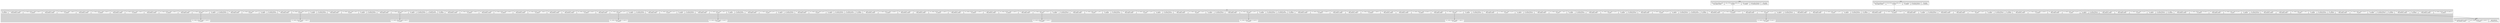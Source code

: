 digraph {
ranksep=1.5;
subgraph cluster0{
node[shape=box,style=filled,color=white];
style=filled;
color=lightgrey;
mem_iface [label="mem_iface\n(sc_interface)"];
mem_b2nb_thread_0 [label="mem_b2nb_thread_0\n(sc_thread_process)"];
mem_m_peq_0 [label="mem_m_peq_0\n(sc_object)"];
mem_LOCAL_target_socket_port_0 [label="mem_LOCAL_target_socket_port_0\n(sc_port)"];
mem_LOCAL_target_socket [label="mem_LOCAL_target_socket\n(tlm_target_socket)"];
label="mem";
}
subgraph cluster1{
node[shape=box,style=filled,color=white];
style=filled;
color=lightgrey;
lock_iface [label="lock_iface\n(sc_interface)"];
lock_b2nb_thread_0 [label="lock_b2nb_thread_0\n(sc_thread_process)"];
lock_m_peq_0 [label="lock_m_peq_0\n(sc_object)"];
lock_LOCAL_target_socket_port_0 [label="lock_LOCAL_target_socket_port_0\n(sc_port)"];
lock_LOCAL_target_socket [label="lock_LOCAL_target_socket\n(tlm_target_socket)"];
label="lock";
}
subgraph cluster2{
node[shape=box,style=filled,color=white];
style=filled;
color=lightgrey;
ppc0_behavior [label="ppc0_behavior\n(sc_thread_process)"];
ppc0_simple_initiator_socket_0_export_0 [label="ppc0_simple_initiator_socket_0_export_0\n(sc_export)"];
ppc0_simple_initiator_socket_0 [label="ppc0_simple_initiator_socket_0\n(tlm_initiator_socket)"];
label="ppc0";
}
subgraph cluster3{
node[shape=box,style=filled,color=white];
style=filled;
color=lightgrey;
noc_simple_initiator_socket_29_export_0 [label="noc_simple_initiator_socket_29_export_0\n(sc_export)"];
noc_simple_initiator_socket_29 [label="noc_simple_initiator_socket_29\n(tlm_initiator_socket)"];
noc_object_10 [label="noc_object_10\n(sc_module)"];
noc_simple_initiator_socket_28_export_0 [label="noc_simple_initiator_socket_28_export_0\n(sc_export)"];
noc_simple_initiator_socket_28 [label="noc_simple_initiator_socket_28\n(tlm_initiator_socket)"];
noc_object_9 [label="noc_object_9\n(sc_module)"];
noc_b2nb_thread_28 [label="noc_b2nb_thread_28\n(sc_thread_process)"];
noc_m_peq_28 [label="noc_m_peq_28\n(sc_object)"];
noc_simple_target_socket_28_port_0 [label="noc_simple_target_socket_28_port_0\n(sc_port)"];
noc_simple_target_socket_28 [label="noc_simple_target_socket_28\n(tlm_target_socket)"];
noc_object_8 [label="noc_object_8\n(sc_module)"];
noc_b2nb_thread_27 [label="noc_b2nb_thread_27\n(sc_thread_process)"];
noc_m_peq_27 [label="noc_m_peq_27\n(sc_object)"];
noc_simple_target_socket_27_port_0 [label="noc_simple_target_socket_27_port_0\n(sc_port)"];
noc_simple_target_socket_27 [label="noc_simple_target_socket_27\n(tlm_target_socket)"];
noc_simple_initiator_socket_27_export_0 [label="noc_simple_initiator_socket_27_export_0\n(sc_export)"];
noc_simple_initiator_socket_27 [label="noc_simple_initiator_socket_27\n(tlm_initiator_socket)"];
noc_b2nb_thread_26 [label="noc_b2nb_thread_26\n(sc_thread_process)"];
noc_m_peq_26 [label="noc_m_peq_26\n(sc_object)"];
noc_simple_target_socket_26_port_0 [label="noc_simple_target_socket_26_port_0\n(sc_port)"];
noc_simple_target_socket_26 [label="noc_simple_target_socket_26\n(tlm_target_socket)"];
noc_simple_initiator_socket_26_export_0 [label="noc_simple_initiator_socket_26_export_0\n(sc_export)"];
noc_simple_initiator_socket_26 [label="noc_simple_initiator_socket_26\n(tlm_initiator_socket)"];
noc_object_7 [label="noc_object_7\n(sc_module)"];
noc_b2nb_thread_25 [label="noc_b2nb_thread_25\n(sc_thread_process)"];
noc_m_peq_25 [label="noc_m_peq_25\n(sc_object)"];
noc_simple_target_socket_25_port_0 [label="noc_simple_target_socket_25_port_0\n(sc_port)"];
noc_simple_target_socket_25 [label="noc_simple_target_socket_25\n(tlm_target_socket)"];
noc_simple_initiator_socket_25_export_0 [label="noc_simple_initiator_socket_25_export_0\n(sc_export)"];
noc_simple_initiator_socket_25 [label="noc_simple_initiator_socket_25\n(tlm_initiator_socket)"];
noc_b2nb_thread_24 [label="noc_b2nb_thread_24\n(sc_thread_process)"];
noc_m_peq_24 [label="noc_m_peq_24\n(sc_object)"];
noc_simple_target_socket_24_port_0 [label="noc_simple_target_socket_24_port_0\n(sc_port)"];
noc_simple_target_socket_24 [label="noc_simple_target_socket_24\n(tlm_target_socket)"];
noc_simple_initiator_socket_24_export_0 [label="noc_simple_initiator_socket_24_export_0\n(sc_export)"];
noc_simple_initiator_socket_24 [label="noc_simple_initiator_socket_24\n(tlm_initiator_socket)"];
noc_object_6 [label="noc_object_6\n(sc_module)"];
noc_b2nb_thread_23 [label="noc_b2nb_thread_23\n(sc_thread_process)"];
noc_m_peq_23 [label="noc_m_peq_23\n(sc_object)"];
noc_simple_target_socket_23_port_0 [label="noc_simple_target_socket_23_port_0\n(sc_port)"];
noc_simple_target_socket_23 [label="noc_simple_target_socket_23\n(tlm_target_socket)"];
noc_simple_initiator_socket_23_export_0 [label="noc_simple_initiator_socket_23_export_0\n(sc_export)"];
noc_simple_initiator_socket_23 [label="noc_simple_initiator_socket_23\n(tlm_initiator_socket)"];
noc_b2nb_thread_22 [label="noc_b2nb_thread_22\n(sc_thread_process)"];
noc_m_peq_22 [label="noc_m_peq_22\n(sc_object)"];
noc_simple_target_socket_22 [label="noc_simple_target_socket_22\n(tlm_target_socket)"];
noc_simple_initiator_socket_22_export_0 [label="noc_simple_initiator_socket_22_export_0\n(sc_export)"];
noc_simple_initiator_socket_22 [label="noc_simple_initiator_socket_22\n(tlm_initiator_socket)"];
noc_object_5 [label="noc_object_5\n(sc_module)"];
noc_b2nb_thread_21 [label="noc_b2nb_thread_21\n(sc_thread_process)"];
noc_m_peq_21 [label="noc_m_peq_21\n(sc_object)"];
noc_simple_target_socket_21_port_0 [label="noc_simple_target_socket_21_port_0\n(sc_port)"];
noc_simple_target_socket_21 [label="noc_simple_target_socket_21\n(tlm_target_socket)"];
noc_simple_initiator_socket_21_export_0 [label="noc_simple_initiator_socket_21_export_0\n(sc_export)"];
noc_simple_initiator_socket_21 [label="noc_simple_initiator_socket_21\n(tlm_initiator_socket)"];
noc_b2nb_thread_20 [label="noc_b2nb_thread_20\n(sc_thread_process)"];
noc_m_peq_20 [label="noc_m_peq_20\n(sc_object)"];
noc_simple_target_socket_20_port_0 [label="noc_simple_target_socket_20_port_0\n(sc_port)"];
noc_simple_target_socket_20 [label="noc_simple_target_socket_20\n(tlm_target_socket)"];
noc_simple_initiator_socket_20_export_0 [label="noc_simple_initiator_socket_20_export_0\n(sc_export)"];
noc_simple_initiator_socket_20 [label="noc_simple_initiator_socket_20\n(tlm_initiator_socket)"];
noc_object_4 [label="noc_object_4\n(sc_module)"];
noc_thread_node_2 [label="noc_thread_node_2\n(sc_thread_process)"];
noc_b2nb_thread_19 [label="noc_b2nb_thread_19\n(sc_thread_process)"];
noc_m_peq_19 [label="noc_m_peq_19\n(sc_object)"];
noc_simple_target_socket_19_port_0 [label="noc_simple_target_socket_19_port_0\n(sc_port)"];
noc_simple_target_socket_19 [label="noc_simple_target_socket_19\n(tlm_target_socket)"];
noc_b2nb_thread_18 [label="noc_b2nb_thread_18\n(sc_thread_process)"];
noc_m_peq_18 [label="noc_m_peq_18\n(sc_object)"];
noc_simple_target_socket_18_port_0 [label="noc_simple_target_socket_18_port_0\n(sc_port)"];
noc_simple_target_socket_18 [label="noc_simple_target_socket_18\n(tlm_target_socket)"];
noc_b2nb_thread_17 [label="noc_b2nb_thread_17\n(sc_thread_process)"];
noc_m_peq_17 [label="noc_m_peq_17\n(sc_object)"];
noc_simple_target_socket_17_port_0 [label="noc_simple_target_socket_17_port_0\n(sc_port)"];
noc_simple_target_socket_17 [label="noc_simple_target_socket_17\n(tlm_target_socket)"];
noc_b2nb_thread_16 [label="noc_b2nb_thread_16\n(sc_thread_process)"];
noc_m_peq_16 [label="noc_m_peq_16\n(sc_object)"];
noc_simple_target_socket_16_port_0 [label="noc_simple_target_socket_16_port_0\n(sc_port)"];
noc_simple_target_socket_16 [label="noc_simple_target_socket_16\n(tlm_target_socket)"];
noc_b2nb_thread_15 [label="noc_b2nb_thread_15\n(sc_thread_process)"];
noc_m_peq_15 [label="noc_m_peq_15\n(sc_object)"];
noc_simple_target_socket_15_port_0 [label="noc_simple_target_socket_15_port_0\n(sc_port)"];
noc_simple_target_socket_15 [label="noc_simple_target_socket_15\n(tlm_target_socket)"];
noc_simple_initiator_socket_19_export_0 [label="noc_simple_initiator_socket_19_export_0\n(sc_export)"];
noc_simple_initiator_socket_19 [label="noc_simple_initiator_socket_19\n(tlm_initiator_socket)"];
noc_simple_initiator_socket_18_export_0 [label="noc_simple_initiator_socket_18_export_0\n(sc_export)"];
noc_simple_initiator_socket_18 [label="noc_simple_initiator_socket_18\n(tlm_initiator_socket)"];
noc_simple_initiator_socket_17_export_0 [label="noc_simple_initiator_socket_17_export_0\n(sc_export)"];
noc_simple_initiator_socket_17 [label="noc_simple_initiator_socket_17\n(tlm_initiator_socket)"];
noc_simple_initiator_socket_16_export_0 [label="noc_simple_initiator_socket_16_export_0\n(sc_export)"];
noc_simple_initiator_socket_16 [label="noc_simple_initiator_socket_16\n(tlm_initiator_socket)"];
noc_simple_initiator_socket_15_export_0 [label="noc_simple_initiator_socket_15_export_0\n(sc_export)"];
noc_simple_initiator_socket_15 [label="noc_simple_initiator_socket_15\n(tlm_initiator_socket)"];
noc_object_3 [label="noc_object_3\n(sc_module)"];
noc_thread_node_1 [label="noc_thread_node_1\n(sc_thread_process)"];
noc_b2nb_thread_14 [label="noc_b2nb_thread_14\n(sc_thread_process)"];
noc_m_peq_14 [label="noc_m_peq_14\n(sc_object)"];
noc_simple_target_socket_14_port_0 [label="noc_simple_target_socket_14_port_0\n(sc_port)"];
noc_simple_target_socket_14 [label="noc_simple_target_socket_14\n(tlm_target_socket)"];
noc_b2nb_thread_13 [label="noc_b2nb_thread_13\n(sc_thread_process)"];
noc_m_peq_13 [label="noc_m_peq_13\n(sc_object)"];
noc_simple_target_socket_13_port_0 [label="noc_simple_target_socket_13_port_0\n(sc_port)"];
noc_simple_target_socket_13 [label="noc_simple_target_socket_13\n(tlm_target_socket)"];
noc_b2nb_thread_12 [label="noc_b2nb_thread_12\n(sc_thread_process)"];
noc_m_peq_12 [label="noc_m_peq_12\n(sc_object)"];
noc_simple_target_socket_12_port_0 [label="noc_simple_target_socket_12_port_0\n(sc_port)"];
noc_simple_target_socket_12 [label="noc_simple_target_socket_12\n(tlm_target_socket)"];
noc_b2nb_thread_11 [label="noc_b2nb_thread_11\n(sc_thread_process)"];
noc_m_peq_11 [label="noc_m_peq_11\n(sc_object)"];
noc_simple_target_socket_11_port_0 [label="noc_simple_target_socket_11_port_0\n(sc_port)"];
noc_simple_target_socket_11 [label="noc_simple_target_socket_11\n(tlm_target_socket)"];
noc_b2nb_thread_10 [label="noc_b2nb_thread_10\n(sc_thread_process)"];
noc_m_peq_10 [label="noc_m_peq_10\n(sc_object)"];
noc_simple_target_socket_10_port_0 [label="noc_simple_target_socket_10_port_0\n(sc_port)"];
noc_simple_target_socket_10 [label="noc_simple_target_socket_10\n(tlm_target_socket)"];
noc_simple_initiator_socket_14_export_0 [label="noc_simple_initiator_socket_14_export_0\n(sc_export)"];
noc_simple_initiator_socket_14 [label="noc_simple_initiator_socket_14\n(tlm_initiator_socket)"];
noc_simple_initiator_socket_13_export_0 [label="noc_simple_initiator_socket_13_export_0\n(sc_export)"];
noc_simple_initiator_socket_13 [label="noc_simple_initiator_socket_13\n(tlm_initiator_socket)"];
noc_simple_initiator_socket_12_export_0 [label="noc_simple_initiator_socket_12_export_0\n(sc_export)"];
noc_simple_initiator_socket_12 [label="noc_simple_initiator_socket_12\n(tlm_initiator_socket)"];
noc_simple_initiator_socket_11_export_0 [label="noc_simple_initiator_socket_11_export_0\n(sc_export)"];
noc_simple_initiator_socket_11 [label="noc_simple_initiator_socket_11\n(tlm_initiator_socket)"];
noc_simple_initiator_socket_10_export_0 [label="noc_simple_initiator_socket_10_export_0\n(sc_export)"];
noc_simple_initiator_socket_10 [label="noc_simple_initiator_socket_10\n(tlm_initiator_socket)"];
noc_object_2 [label="noc_object_2\n(sc_module)"];
noc_thread_node_0 [label="noc_thread_node_0\n(sc_thread_process)"];
noc_b2nb_thread_9 [label="noc_b2nb_thread_9\n(sc_thread_process)"];
noc_m_peq_9 [label="noc_m_peq_9\n(sc_object)"];
noc_simple_target_socket_9_port_0 [label="noc_simple_target_socket_9_port_0\n(sc_port)"];
noc_simple_target_socket_9 [label="noc_simple_target_socket_9\n(tlm_target_socket)"];
noc_b2nb_thread_8 [label="noc_b2nb_thread_8\n(sc_thread_process)"];
noc_m_peq_8 [label="noc_m_peq_8\n(sc_object)"];
noc_simple_target_socket_8_port_0 [label="noc_simple_target_socket_8_port_0\n(sc_port)"];
noc_simple_target_socket_8 [label="noc_simple_target_socket_8\n(tlm_target_socket)"];
noc_b2nb_thread_7 [label="noc_b2nb_thread_7\n(sc_thread_process)"];
noc_m_peq_7 [label="noc_m_peq_7\n(sc_object)"];
noc_simple_target_socket_7_port_0 [label="noc_simple_target_socket_7_port_0\n(sc_port)"];
noc_simple_target_socket_7 [label="noc_simple_target_socket_7\n(tlm_target_socket)"];
noc_b2nb_thread_6 [label="noc_b2nb_thread_6\n(sc_thread_process)"];
noc_m_peq_6 [label="noc_m_peq_6\n(sc_object)"];
noc_simple_target_socket_6_port_0 [label="noc_simple_target_socket_6_port_0\n(sc_port)"];
noc_simple_target_socket_6 [label="noc_simple_target_socket_6\n(tlm_target_socket)"];
noc_b2nb_thread_5 [label="noc_b2nb_thread_5\n(sc_thread_process)"];
noc_m_peq_5 [label="noc_m_peq_5\n(sc_object)"];
noc_simple_target_socket_5_port_0 [label="noc_simple_target_socket_5_port_0\n(sc_port)"];
noc_simple_target_socket_5 [label="noc_simple_target_socket_5\n(tlm_target_socket)"];
noc_simple_initiator_socket_9_export_0 [label="noc_simple_initiator_socket_9_export_0\n(sc_export)"];
noc_simple_initiator_socket_9 [label="noc_simple_initiator_socket_9\n(tlm_initiator_socket)"];
noc_simple_initiator_socket_8_export_0 [label="noc_simple_initiator_socket_8_export_0\n(sc_export)"];
noc_simple_initiator_socket_8 [label="noc_simple_initiator_socket_8\n(tlm_initiator_socket)"];
noc_simple_initiator_socket_7_export_0 [label="noc_simple_initiator_socket_7_export_0\n(sc_export)"];
noc_simple_initiator_socket_7 [label="noc_simple_initiator_socket_7\n(tlm_initiator_socket)"];
noc_simple_initiator_socket_6_export_0 [label="noc_simple_initiator_socket_6_export_0\n(sc_export)"];
noc_simple_initiator_socket_6 [label="noc_simple_initiator_socket_6\n(tlm_initiator_socket)"];
noc_simple_initiator_socket_5_export_0 [label="noc_simple_initiator_socket_5_export_0\n(sc_export)"];
noc_simple_initiator_socket_5 [label="noc_simple_initiator_socket_5\n(tlm_initiator_socket)"];
noc_object_1 [label="noc_object_1\n(sc_module)"];
noc_thread_node [label="noc_thread_node\n(sc_thread_process)"];
noc_b2nb_thread_4 [label="noc_b2nb_thread_4\n(sc_thread_process)"];
noc_m_peq_4 [label="noc_m_peq_4\n(sc_object)"];
noc_simple_target_socket_4_port_0 [label="noc_simple_target_socket_4_port_0\n(sc_port)"];
noc_simple_target_socket_4 [label="noc_simple_target_socket_4\n(tlm_target_socket)"];
noc_b2nb_thread_3 [label="noc_b2nb_thread_3\n(sc_thread_process)"];
noc_m_peq_3 [label="noc_m_peq_3\n(sc_object)"];
noc_simple_target_socket_3_port_0 [label="noc_simple_target_socket_3_port_0\n(sc_port)"];
noc_simple_target_socket_3 [label="noc_simple_target_socket_3\n(tlm_target_socket)"];
noc_b2nb_thread_2 [label="noc_b2nb_thread_2\n(sc_thread_process)"];
noc_m_peq_2 [label="noc_m_peq_2\n(sc_object)"];
noc_simple_target_socket_2_port_0 [label="noc_simple_target_socket_2_port_0\n(sc_port)"];
noc_simple_target_socket_2 [label="noc_simple_target_socket_2\n(tlm_target_socket)"];
noc_b2nb_thread_1 [label="noc_b2nb_thread_1\n(sc_thread_process)"];
noc_m_peq_1 [label="noc_m_peq_1\n(sc_object)"];
noc_simple_target_socket_1_port_0 [label="noc_simple_target_socket_1_port_0\n(sc_port)"];
noc_simple_target_socket_1 [label="noc_simple_target_socket_1\n(tlm_target_socket)"];
noc_b2nb_thread_0 [label="noc_b2nb_thread_0\n(sc_thread_process)"];
noc_m_peq_0 [label="noc_m_peq_0\n(sc_object)"];
noc_simple_target_socket_0_port_0 [label="noc_simple_target_socket_0_port_0\n(sc_port)"];
noc_simple_target_socket_0 [label="noc_simple_target_socket_0\n(tlm_target_socket)"];
noc_simple_initiator_socket_4_export_0 [label="noc_simple_initiator_socket_4_export_0\n(sc_export)"];
noc_simple_initiator_socket_4 [label="noc_simple_initiator_socket_4\n(tlm_initiator_socket)"];
noc_simple_initiator_socket_3_export_0 [label="noc_simple_initiator_socket_3_export_0\n(sc_export)"];
noc_simple_initiator_socket_3 [label="noc_simple_initiator_socket_3\n(tlm_initiator_socket)"];
noc_simple_initiator_socket_2_export_0 [label="noc_simple_initiator_socket_2_export_0\n(sc_export)"];
noc_simple_initiator_socket_2 [label="noc_simple_initiator_socket_2\n(tlm_initiator_socket)"];
noc_simple_initiator_socket_1_export_0 [label="noc_simple_initiator_socket_1_export_0\n(sc_export)"];
noc_simple_initiator_socket_1 [label="noc_simple_initiator_socket_1\n(tlm_initiator_socket)"];
noc_simple_initiator_socket_0_export_0 [label="noc_simple_initiator_socket_0_export_0\n(sc_export)"];
noc_simple_initiator_socket_0 [label="noc_simple_initiator_socket_0\n(tlm_initiator_socket)"];
noc_object_0 [label="noc_object_0\n(sc_module)"];
label="noc";
}
mem_LOCAL_target_socket_port_0 -> noc_simple_initiator_socket_20_export_0
lock_LOCAL_target_socket_port_0 -> noc_simple_initiator_socket_22_export_0
noc_simple_target_socket_24_port_0 -> ppc0_simple_initiator_socket_0_export_0
noc_simple_target_socket_20_port_0 -> noc_simple_initiator_socket_28_export_0
noc_simple_target_socket_15_port_0 -> noc_simple_initiator_socket_27_export_0
noc_simple_target_socket_14_port_0 -> noc_simple_initiator_socket_18_export_0
noc_simple_target_socket_10_port_0 -> noc_simple_initiator_socket_25_export_0
noc_simple_target_socket_7_port_0 -> noc_simple_initiator_socket_16_export_0
noc_simple_target_socket_5_port_0 -> noc_simple_initiator_socket_23_export_0
noc_simple_target_socket_4_port_0 -> noc_simple_initiator_socket_8_export_0
noc_simple_target_socket_2_port_0 -> noc_simple_initiator_socket_11_export_0
noc_simple_target_socket_0_port_0 -> noc_simple_initiator_socket_21_export_0
}